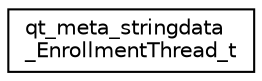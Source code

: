 digraph "Graphical Class Hierarchy"
{
  edge [fontname="Helvetica",fontsize="10",labelfontname="Helvetica",labelfontsize="10"];
  node [fontname="Helvetica",fontsize="10",shape=record];
  rankdir="LR";
  Node1 [label="qt_meta_stringdata\l_EnrollmentThread_t",height=0.2,width=0.4,color="black", fillcolor="white", style="filled",URL="$structqt__meta__stringdata___enrollment_thread__t.html"];
}
